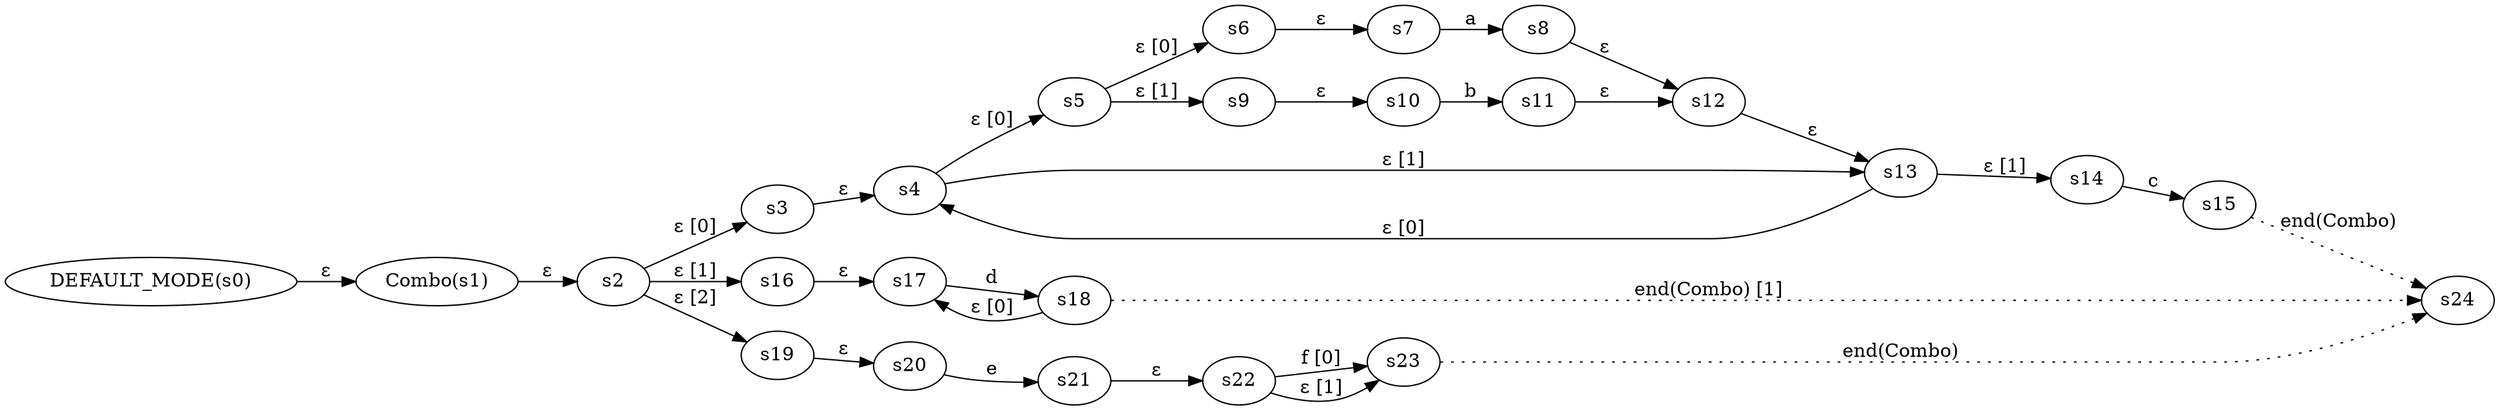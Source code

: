 digraph ATN {
  rankdir=LR;

  "DEFAULT_MODE(s0)" -> "Combo(s1)" [label=ε]
  "Combo(s1)" -> s2 [label=ε]
  s2 -> s3 [label="ε [0]"]
  s3 -> s4 [label=ε]
  s4 -> s5 [label="ε [0]"]
  s5 -> s6 [label="ε [0]"]
  s6 -> s7 [label=ε]
  s7 -> s8 [label=a]
  s8 -> s12 [label=ε]
  s12 -> s13 [label=ε]
  s13 -> s4 [label="ε [0]"]
  s13 -> s14 [label="ε [1]"]
  s14 -> s15 [label=c]
  s15 -> s24 [label="end(Combo)", style=dotted]
  s5 -> s9 [label="ε [1]"]
  s9 -> s10 [label=ε]
  s10 -> s11 [label=b]
  s11 -> s12 [label=ε]
  s4 -> s13 [label="ε [1]"]
  s2 -> s16 [label="ε [1]"]
  s16 -> s17 [label=ε]
  s17 -> s18 [label=d]
  s18 -> s17 [label="ε [0]"]
  s18 -> s24 [label="end(Combo) [1]", style=dotted]
  s2 -> s19 [label="ε [2]"]
  s19 -> s20 [label=ε]
  s20 -> s21 [label=e]
  s21 -> s22 [label=ε]
  s22 -> s23 [label="f [0]"]
  s23 -> s24 [label="end(Combo)", style=dotted]
  s22 -> s23 [label="ε [1]"]
}